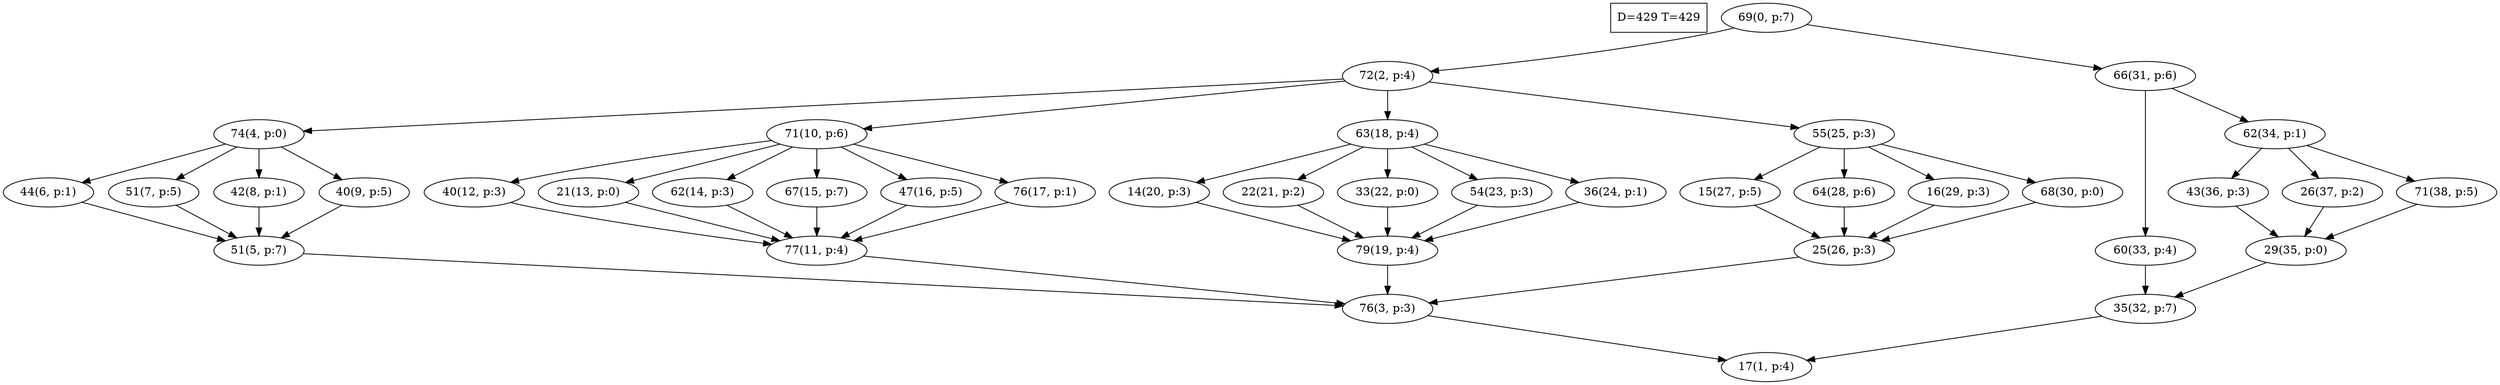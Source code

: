 digraph Task {
i [shape=box, label="D=429 T=429"]; 
0 [label="69(0, p:7)"];
1 [label="17(1, p:4)"];
2 [label="72(2, p:4)"];
3 [label="76(3, p:3)"];
4 [label="74(4, p:0)"];
5 [label="51(5, p:7)"];
6 [label="44(6, p:1)"];
7 [label="51(7, p:5)"];
8 [label="42(8, p:1)"];
9 [label="40(9, p:5)"];
10 [label="71(10, p:6)"];
11 [label="77(11, p:4)"];
12 [label="40(12, p:3)"];
13 [label="21(13, p:0)"];
14 [label="62(14, p:3)"];
15 [label="67(15, p:7)"];
16 [label="47(16, p:5)"];
17 [label="76(17, p:1)"];
18 [label="63(18, p:4)"];
19 [label="79(19, p:4)"];
20 [label="14(20, p:3)"];
21 [label="22(21, p:2)"];
22 [label="33(22, p:0)"];
23 [label="54(23, p:3)"];
24 [label="36(24, p:1)"];
25 [label="55(25, p:3)"];
26 [label="25(26, p:3)"];
27 [label="15(27, p:5)"];
28 [label="64(28, p:6)"];
29 [label="16(29, p:3)"];
30 [label="68(30, p:0)"];
31 [label="66(31, p:6)"];
32 [label="35(32, p:7)"];
33 [label="60(33, p:4)"];
34 [label="62(34, p:1)"];
35 [label="29(35, p:0)"];
36 [label="43(36, p:3)"];
37 [label="26(37, p:2)"];
38 [label="71(38, p:5)"];
0 -> 2;
0 -> 31;
2 -> 4;
2 -> 10;
2 -> 18;
2 -> 25;
3 -> 1;
4 -> 6;
4 -> 7;
4 -> 8;
4 -> 9;
5 -> 3;
6 -> 5;
7 -> 5;
8 -> 5;
9 -> 5;
10 -> 12;
10 -> 13;
10 -> 14;
10 -> 15;
10 -> 16;
10 -> 17;
11 -> 3;
12 -> 11;
13 -> 11;
14 -> 11;
15 -> 11;
16 -> 11;
17 -> 11;
18 -> 20;
18 -> 21;
18 -> 22;
18 -> 23;
18 -> 24;
19 -> 3;
20 -> 19;
21 -> 19;
22 -> 19;
23 -> 19;
24 -> 19;
25 -> 27;
25 -> 28;
25 -> 29;
25 -> 30;
26 -> 3;
27 -> 26;
28 -> 26;
29 -> 26;
30 -> 26;
31 -> 33;
31 -> 34;
32 -> 1;
33 -> 32;
34 -> 36;
34 -> 37;
34 -> 38;
35 -> 32;
36 -> 35;
37 -> 35;
38 -> 35;
}